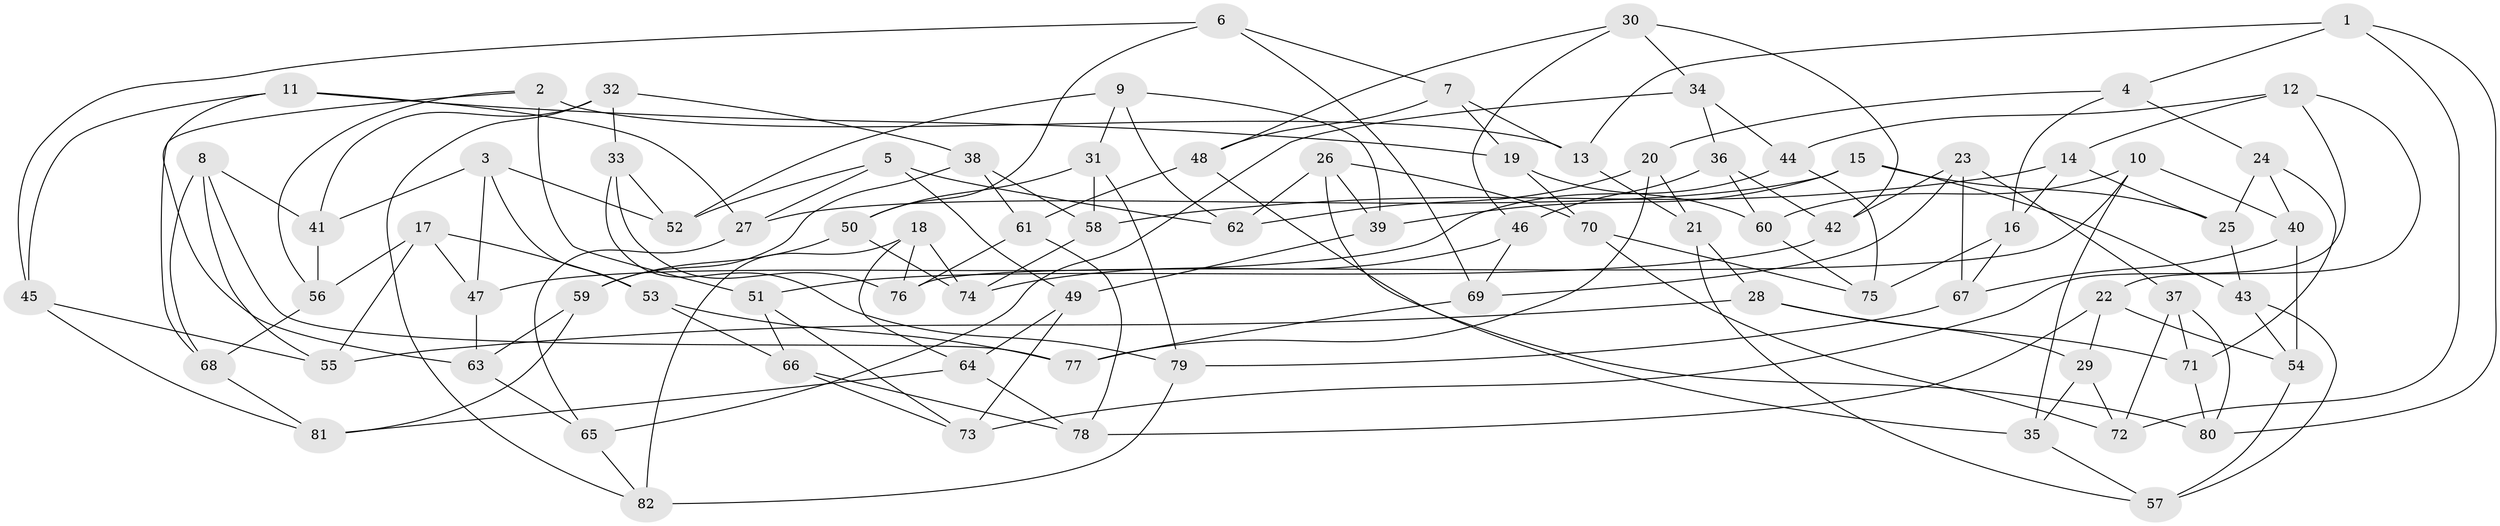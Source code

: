 // Generated by graph-tools (version 1.1) at 2025/03/03/09/25 03:03:10]
// undirected, 82 vertices, 164 edges
graph export_dot {
graph [start="1"]
  node [color=gray90,style=filled];
  1;
  2;
  3;
  4;
  5;
  6;
  7;
  8;
  9;
  10;
  11;
  12;
  13;
  14;
  15;
  16;
  17;
  18;
  19;
  20;
  21;
  22;
  23;
  24;
  25;
  26;
  27;
  28;
  29;
  30;
  31;
  32;
  33;
  34;
  35;
  36;
  37;
  38;
  39;
  40;
  41;
  42;
  43;
  44;
  45;
  46;
  47;
  48;
  49;
  50;
  51;
  52;
  53;
  54;
  55;
  56;
  57;
  58;
  59;
  60;
  61;
  62;
  63;
  64;
  65;
  66;
  67;
  68;
  69;
  70;
  71;
  72;
  73;
  74;
  75;
  76;
  77;
  78;
  79;
  80;
  81;
  82;
  1 -- 72;
  1 -- 13;
  1 -- 80;
  1 -- 4;
  2 -- 68;
  2 -- 51;
  2 -- 56;
  2 -- 13;
  3 -- 52;
  3 -- 53;
  3 -- 41;
  3 -- 47;
  4 -- 16;
  4 -- 24;
  4 -- 20;
  5 -- 62;
  5 -- 27;
  5 -- 52;
  5 -- 49;
  6 -- 50;
  6 -- 7;
  6 -- 45;
  6 -- 69;
  7 -- 13;
  7 -- 48;
  7 -- 19;
  8 -- 68;
  8 -- 41;
  8 -- 55;
  8 -- 77;
  9 -- 62;
  9 -- 31;
  9 -- 39;
  9 -- 52;
  10 -- 40;
  10 -- 60;
  10 -- 76;
  10 -- 35;
  11 -- 63;
  11 -- 45;
  11 -- 27;
  11 -- 19;
  12 -- 22;
  12 -- 44;
  12 -- 14;
  12 -- 73;
  13 -- 21;
  14 -- 58;
  14 -- 25;
  14 -- 16;
  15 -- 25;
  15 -- 27;
  15 -- 43;
  15 -- 39;
  16 -- 75;
  16 -- 67;
  17 -- 56;
  17 -- 55;
  17 -- 47;
  17 -- 53;
  18 -- 76;
  18 -- 64;
  18 -- 74;
  18 -- 82;
  19 -- 70;
  19 -- 60;
  20 -- 62;
  20 -- 77;
  20 -- 21;
  21 -- 28;
  21 -- 57;
  22 -- 78;
  22 -- 54;
  22 -- 29;
  23 -- 42;
  23 -- 67;
  23 -- 37;
  23 -- 69;
  24 -- 71;
  24 -- 40;
  24 -- 25;
  25 -- 43;
  26 -- 39;
  26 -- 62;
  26 -- 35;
  26 -- 70;
  27 -- 65;
  28 -- 29;
  28 -- 71;
  28 -- 55;
  29 -- 72;
  29 -- 35;
  30 -- 48;
  30 -- 46;
  30 -- 42;
  30 -- 34;
  31 -- 79;
  31 -- 50;
  31 -- 58;
  32 -- 82;
  32 -- 33;
  32 -- 38;
  32 -- 41;
  33 -- 52;
  33 -- 79;
  33 -- 76;
  34 -- 44;
  34 -- 36;
  34 -- 65;
  35 -- 57;
  36 -- 42;
  36 -- 46;
  36 -- 60;
  37 -- 72;
  37 -- 80;
  37 -- 71;
  38 -- 58;
  38 -- 59;
  38 -- 61;
  39 -- 49;
  40 -- 67;
  40 -- 54;
  41 -- 56;
  42 -- 51;
  43 -- 57;
  43 -- 54;
  44 -- 75;
  44 -- 47;
  45 -- 81;
  45 -- 55;
  46 -- 74;
  46 -- 69;
  47 -- 63;
  48 -- 80;
  48 -- 61;
  49 -- 64;
  49 -- 73;
  50 -- 74;
  50 -- 59;
  51 -- 66;
  51 -- 73;
  53 -- 66;
  53 -- 77;
  54 -- 57;
  56 -- 68;
  58 -- 74;
  59 -- 81;
  59 -- 63;
  60 -- 75;
  61 -- 78;
  61 -- 76;
  63 -- 65;
  64 -- 78;
  64 -- 81;
  65 -- 82;
  66 -- 78;
  66 -- 73;
  67 -- 79;
  68 -- 81;
  69 -- 77;
  70 -- 75;
  70 -- 72;
  71 -- 80;
  79 -- 82;
}
